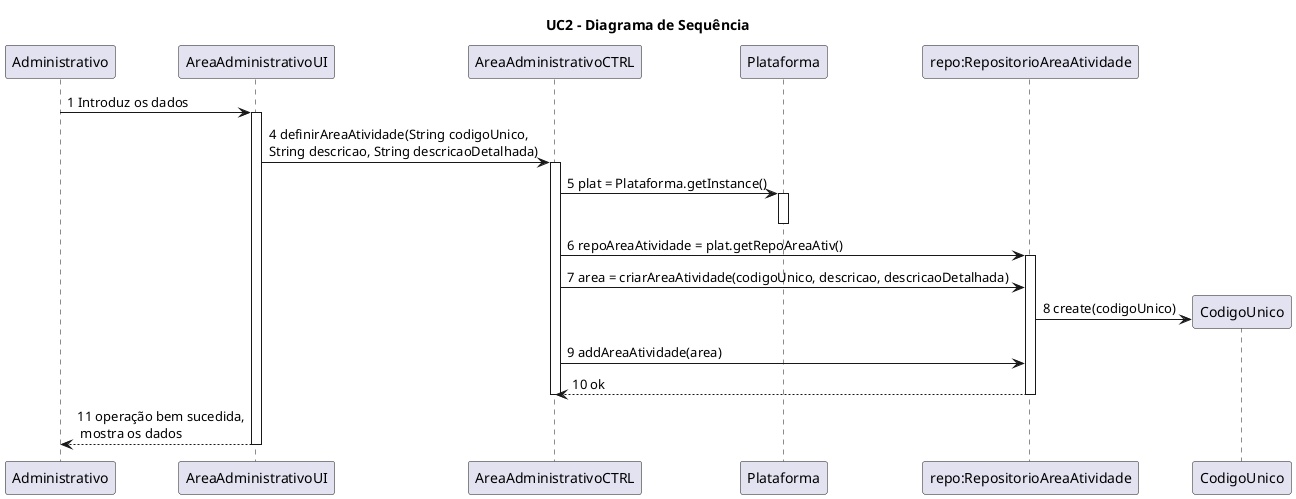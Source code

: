 @startumluc2

title UC2 - Diagrama de Sequência

participant Administrativo
participant AreaAdministrativoUI
participant AreaAdministrativoCTRL
participant Plataforma 


Administrativo -> AreaAdministrativoUI: 1 Introduz os dados
activate AreaAdministrativoUI
AreaAdministrativoUI -> AreaAdministrativoCTRL: 4 definirAreaAtividade(String codigoUnico, \nString descricao, String descricaoDetalhada)
activate AreaAdministrativoCTRL
AreaAdministrativoCTRL -> Plataforma: 5 plat = Plataforma.getInstance()
activate Plataforma
deactivate Plataforma
AreaAdministrativoCTRL -> "repo:RepositorioAreaAtividade" : 6 repoAreaAtividade = plat.getRepoAreaAtiv()
activate "repo:RepositorioAreaAtividade"
AreaAdministrativoCTRL -> "repo:RepositorioAreaAtividade" : 7 area = criarAreaAtividade(codigoUnico, descricao, descricaoDetalhada)
"repo:RepositorioAreaAtividade" -> CodigoUnico ** : 8 create(codigoUnico)
AreaAdministrativoCTRL -> "repo:RepositorioAreaAtividade" : 9 addAreaAtividade(area)
"repo:RepositorioAreaAtividade" --> AreaAdministrativoCTRL : 10 ok
deactivate "repo:RepositorioAreaAtividade"
deactivate AreaAdministrativoCTRL
AreaAdministrativoUI --> Administrativo: 11 operação bem sucedida,\n mostra os dados
deactivate AreaAdministrativoUI


@endumluc2